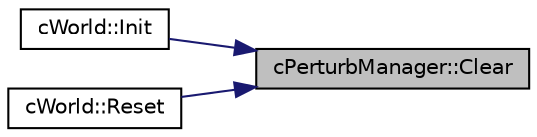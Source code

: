 digraph "cPerturbManager::Clear"
{
 // LATEX_PDF_SIZE
  edge [fontname="Helvetica",fontsize="10",labelfontname="Helvetica",labelfontsize="10"];
  node [fontname="Helvetica",fontsize="10",shape=record];
  rankdir="RL";
  Node1 [label="cPerturbManager::Clear",height=0.2,width=0.4,color="black", fillcolor="grey75", style="filled", fontcolor="black",tooltip=" "];
  Node1 -> Node2 [dir="back",color="midnightblue",fontsize="10",style="solid",fontname="Helvetica"];
  Node2 [label="cWorld::Init",height=0.2,width=0.4,color="black", fillcolor="white", style="filled",URL="$classc_world.html#aa736bffe362deb1323f483d3e32da620",tooltip=" "];
  Node1 -> Node3 [dir="back",color="midnightblue",fontsize="10",style="solid",fontname="Helvetica"];
  Node3 [label="cWorld::Reset",height=0.2,width=0.4,color="black", fillcolor="white", style="filled",URL="$classc_world.html#ad7d1218ff49f35a928f319b98064aa97",tooltip=" "];
}
